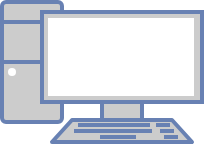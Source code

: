 <mxfile version="24.4.9" type="github">
  <diagram name="Page-1" id="O6B_Zb0vm14IqtCXPeRX">
    <mxGraphModel dx="1434" dy="784" grid="1" gridSize="10" guides="1" tooltips="1" connect="1" arrows="1" fold="1" page="1" pageScale="1" pageWidth="850" pageHeight="1100" math="0" shadow="0">
      <root>
        <mxCell id="0" />
        <mxCell id="1" parent="0" />
        <mxCell id="XZ4pZrW2lOcdoJRMUi_P-1" value="" style="fontColor=#0066CC;verticalAlign=top;verticalLabelPosition=bottom;labelPosition=center;align=center;html=1;outlineConnect=0;fillColor=#CCCCCC;strokeColor=#6881B3;gradientColor=none;gradientDirection=north;strokeWidth=2;shape=mxgraph.networks.pc;" vertex="1" parent="1">
          <mxGeometry x="360" y="550" width="100" height="70" as="geometry" />
        </mxCell>
      </root>
    </mxGraphModel>
  </diagram>
</mxfile>
